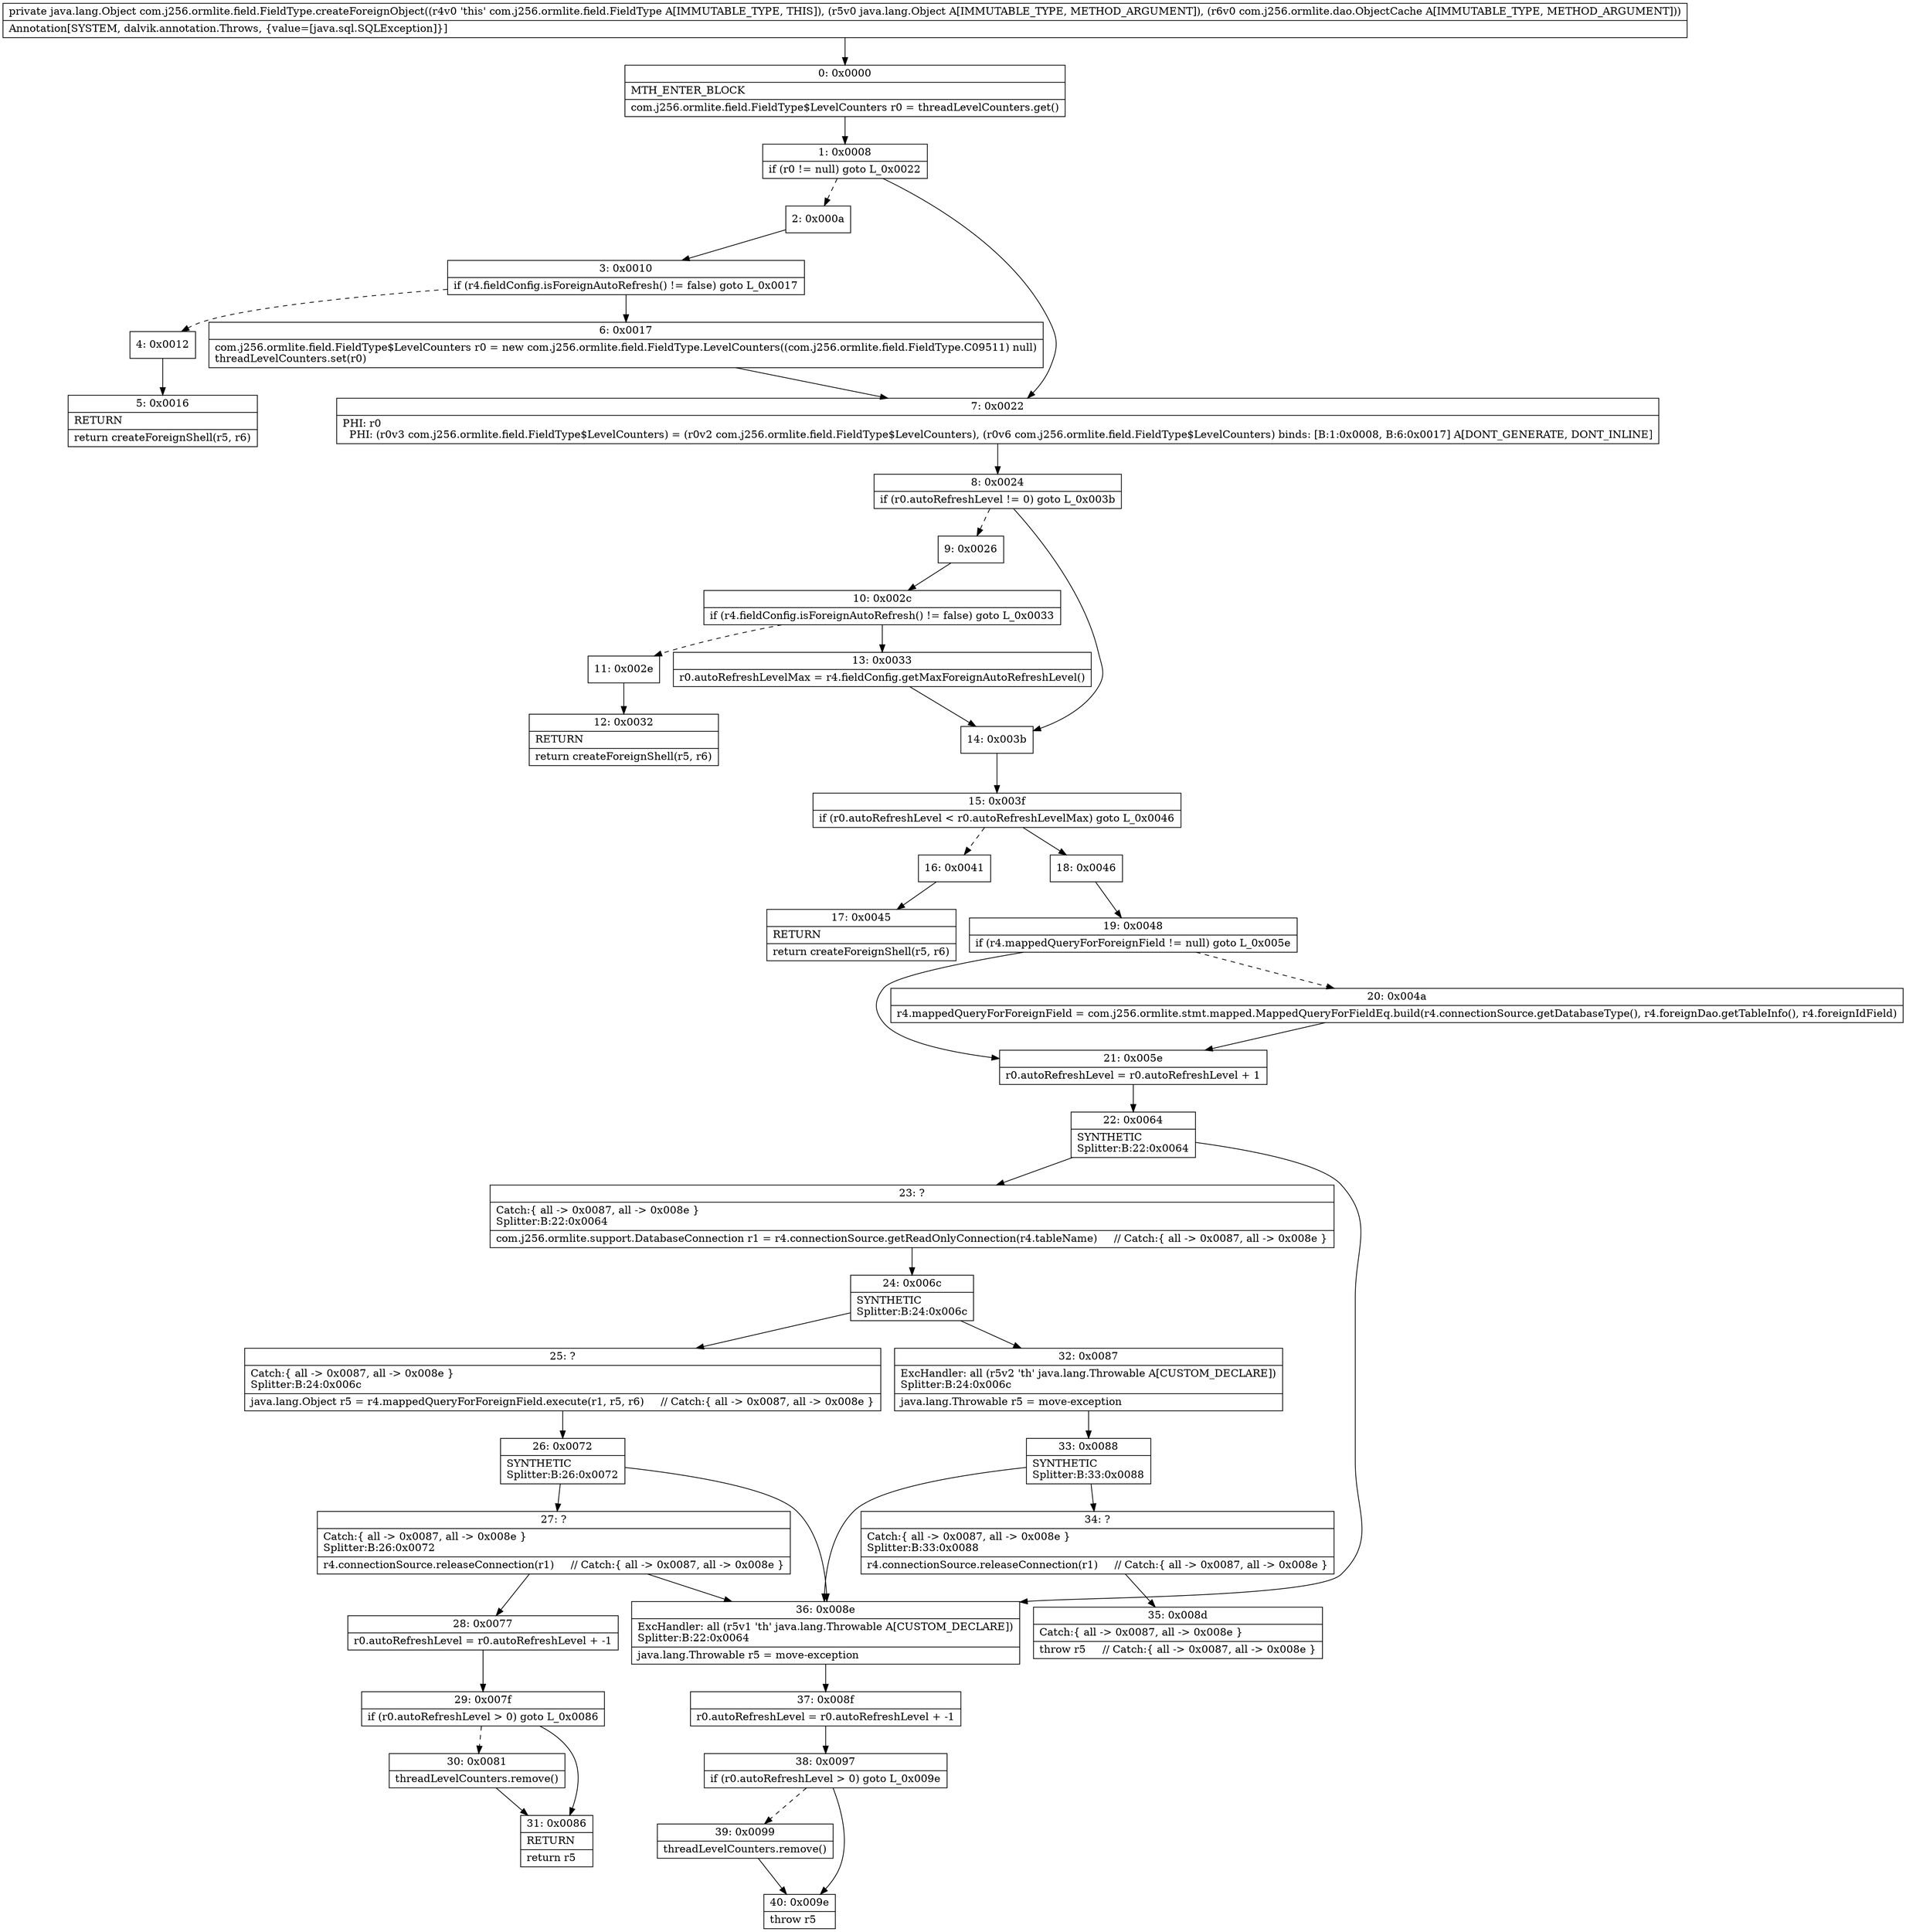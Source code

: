digraph "CFG forcom.j256.ormlite.field.FieldType.createForeignObject(Ljava\/lang\/Object;Lcom\/j256\/ormlite\/dao\/ObjectCache;)Ljava\/lang\/Object;" {
Node_0 [shape=record,label="{0\:\ 0x0000|MTH_ENTER_BLOCK\l|com.j256.ormlite.field.FieldType$LevelCounters r0 = threadLevelCounters.get()\l}"];
Node_1 [shape=record,label="{1\:\ 0x0008|if (r0 != null) goto L_0x0022\l}"];
Node_2 [shape=record,label="{2\:\ 0x000a}"];
Node_3 [shape=record,label="{3\:\ 0x0010|if (r4.fieldConfig.isForeignAutoRefresh() != false) goto L_0x0017\l}"];
Node_4 [shape=record,label="{4\:\ 0x0012}"];
Node_5 [shape=record,label="{5\:\ 0x0016|RETURN\l|return createForeignShell(r5, r6)\l}"];
Node_6 [shape=record,label="{6\:\ 0x0017|com.j256.ormlite.field.FieldType$LevelCounters r0 = new com.j256.ormlite.field.FieldType.LevelCounters((com.j256.ormlite.field.FieldType.C09511) null)\lthreadLevelCounters.set(r0)\l}"];
Node_7 [shape=record,label="{7\:\ 0x0022|PHI: r0 \l  PHI: (r0v3 com.j256.ormlite.field.FieldType$LevelCounters) = (r0v2 com.j256.ormlite.field.FieldType$LevelCounters), (r0v6 com.j256.ormlite.field.FieldType$LevelCounters) binds: [B:1:0x0008, B:6:0x0017] A[DONT_GENERATE, DONT_INLINE]\l}"];
Node_8 [shape=record,label="{8\:\ 0x0024|if (r0.autoRefreshLevel != 0) goto L_0x003b\l}"];
Node_9 [shape=record,label="{9\:\ 0x0026}"];
Node_10 [shape=record,label="{10\:\ 0x002c|if (r4.fieldConfig.isForeignAutoRefresh() != false) goto L_0x0033\l}"];
Node_11 [shape=record,label="{11\:\ 0x002e}"];
Node_12 [shape=record,label="{12\:\ 0x0032|RETURN\l|return createForeignShell(r5, r6)\l}"];
Node_13 [shape=record,label="{13\:\ 0x0033|r0.autoRefreshLevelMax = r4.fieldConfig.getMaxForeignAutoRefreshLevel()\l}"];
Node_14 [shape=record,label="{14\:\ 0x003b}"];
Node_15 [shape=record,label="{15\:\ 0x003f|if (r0.autoRefreshLevel \< r0.autoRefreshLevelMax) goto L_0x0046\l}"];
Node_16 [shape=record,label="{16\:\ 0x0041}"];
Node_17 [shape=record,label="{17\:\ 0x0045|RETURN\l|return createForeignShell(r5, r6)\l}"];
Node_18 [shape=record,label="{18\:\ 0x0046}"];
Node_19 [shape=record,label="{19\:\ 0x0048|if (r4.mappedQueryForForeignField != null) goto L_0x005e\l}"];
Node_20 [shape=record,label="{20\:\ 0x004a|r4.mappedQueryForForeignField = com.j256.ormlite.stmt.mapped.MappedQueryForFieldEq.build(r4.connectionSource.getDatabaseType(), r4.foreignDao.getTableInfo(), r4.foreignIdField)\l}"];
Node_21 [shape=record,label="{21\:\ 0x005e|r0.autoRefreshLevel = r0.autoRefreshLevel + 1\l}"];
Node_22 [shape=record,label="{22\:\ 0x0064|SYNTHETIC\lSplitter:B:22:0x0064\l}"];
Node_23 [shape=record,label="{23\:\ ?|Catch:\{ all \-\> 0x0087, all \-\> 0x008e \}\lSplitter:B:22:0x0064\l|com.j256.ormlite.support.DatabaseConnection r1 = r4.connectionSource.getReadOnlyConnection(r4.tableName)     \/\/ Catch:\{ all \-\> 0x0087, all \-\> 0x008e \}\l}"];
Node_24 [shape=record,label="{24\:\ 0x006c|SYNTHETIC\lSplitter:B:24:0x006c\l}"];
Node_25 [shape=record,label="{25\:\ ?|Catch:\{ all \-\> 0x0087, all \-\> 0x008e \}\lSplitter:B:24:0x006c\l|java.lang.Object r5 = r4.mappedQueryForForeignField.execute(r1, r5, r6)     \/\/ Catch:\{ all \-\> 0x0087, all \-\> 0x008e \}\l}"];
Node_26 [shape=record,label="{26\:\ 0x0072|SYNTHETIC\lSplitter:B:26:0x0072\l}"];
Node_27 [shape=record,label="{27\:\ ?|Catch:\{ all \-\> 0x0087, all \-\> 0x008e \}\lSplitter:B:26:0x0072\l|r4.connectionSource.releaseConnection(r1)     \/\/ Catch:\{ all \-\> 0x0087, all \-\> 0x008e \}\l}"];
Node_28 [shape=record,label="{28\:\ 0x0077|r0.autoRefreshLevel = r0.autoRefreshLevel + \-1\l}"];
Node_29 [shape=record,label="{29\:\ 0x007f|if (r0.autoRefreshLevel \> 0) goto L_0x0086\l}"];
Node_30 [shape=record,label="{30\:\ 0x0081|threadLevelCounters.remove()\l}"];
Node_31 [shape=record,label="{31\:\ 0x0086|RETURN\l|return r5\l}"];
Node_32 [shape=record,label="{32\:\ 0x0087|ExcHandler: all (r5v2 'th' java.lang.Throwable A[CUSTOM_DECLARE])\lSplitter:B:24:0x006c\l|java.lang.Throwable r5 = move\-exception\l}"];
Node_33 [shape=record,label="{33\:\ 0x0088|SYNTHETIC\lSplitter:B:33:0x0088\l}"];
Node_34 [shape=record,label="{34\:\ ?|Catch:\{ all \-\> 0x0087, all \-\> 0x008e \}\lSplitter:B:33:0x0088\l|r4.connectionSource.releaseConnection(r1)     \/\/ Catch:\{ all \-\> 0x0087, all \-\> 0x008e \}\l}"];
Node_35 [shape=record,label="{35\:\ 0x008d|Catch:\{ all \-\> 0x0087, all \-\> 0x008e \}\l|throw r5     \/\/ Catch:\{ all \-\> 0x0087, all \-\> 0x008e \}\l}"];
Node_36 [shape=record,label="{36\:\ 0x008e|ExcHandler: all (r5v1 'th' java.lang.Throwable A[CUSTOM_DECLARE])\lSplitter:B:22:0x0064\l|java.lang.Throwable r5 = move\-exception\l}"];
Node_37 [shape=record,label="{37\:\ 0x008f|r0.autoRefreshLevel = r0.autoRefreshLevel + \-1\l}"];
Node_38 [shape=record,label="{38\:\ 0x0097|if (r0.autoRefreshLevel \> 0) goto L_0x009e\l}"];
Node_39 [shape=record,label="{39\:\ 0x0099|threadLevelCounters.remove()\l}"];
Node_40 [shape=record,label="{40\:\ 0x009e|throw r5\l}"];
MethodNode[shape=record,label="{private java.lang.Object com.j256.ormlite.field.FieldType.createForeignObject((r4v0 'this' com.j256.ormlite.field.FieldType A[IMMUTABLE_TYPE, THIS]), (r5v0 java.lang.Object A[IMMUTABLE_TYPE, METHOD_ARGUMENT]), (r6v0 com.j256.ormlite.dao.ObjectCache A[IMMUTABLE_TYPE, METHOD_ARGUMENT]))  | Annotation[SYSTEM, dalvik.annotation.Throws, \{value=[java.sql.SQLException]\}]\l}"];
MethodNode -> Node_0;
Node_0 -> Node_1;
Node_1 -> Node_2[style=dashed];
Node_1 -> Node_7;
Node_2 -> Node_3;
Node_3 -> Node_4[style=dashed];
Node_3 -> Node_6;
Node_4 -> Node_5;
Node_6 -> Node_7;
Node_7 -> Node_8;
Node_8 -> Node_9[style=dashed];
Node_8 -> Node_14;
Node_9 -> Node_10;
Node_10 -> Node_11[style=dashed];
Node_10 -> Node_13;
Node_11 -> Node_12;
Node_13 -> Node_14;
Node_14 -> Node_15;
Node_15 -> Node_16[style=dashed];
Node_15 -> Node_18;
Node_16 -> Node_17;
Node_18 -> Node_19;
Node_19 -> Node_20[style=dashed];
Node_19 -> Node_21;
Node_20 -> Node_21;
Node_21 -> Node_22;
Node_22 -> Node_23;
Node_22 -> Node_36;
Node_23 -> Node_24;
Node_24 -> Node_25;
Node_24 -> Node_32;
Node_25 -> Node_26;
Node_26 -> Node_27;
Node_26 -> Node_36;
Node_27 -> Node_28;
Node_27 -> Node_36;
Node_28 -> Node_29;
Node_29 -> Node_30[style=dashed];
Node_29 -> Node_31;
Node_30 -> Node_31;
Node_32 -> Node_33;
Node_33 -> Node_34;
Node_33 -> Node_36;
Node_34 -> Node_35;
Node_36 -> Node_37;
Node_37 -> Node_38;
Node_38 -> Node_39[style=dashed];
Node_38 -> Node_40;
Node_39 -> Node_40;
}

